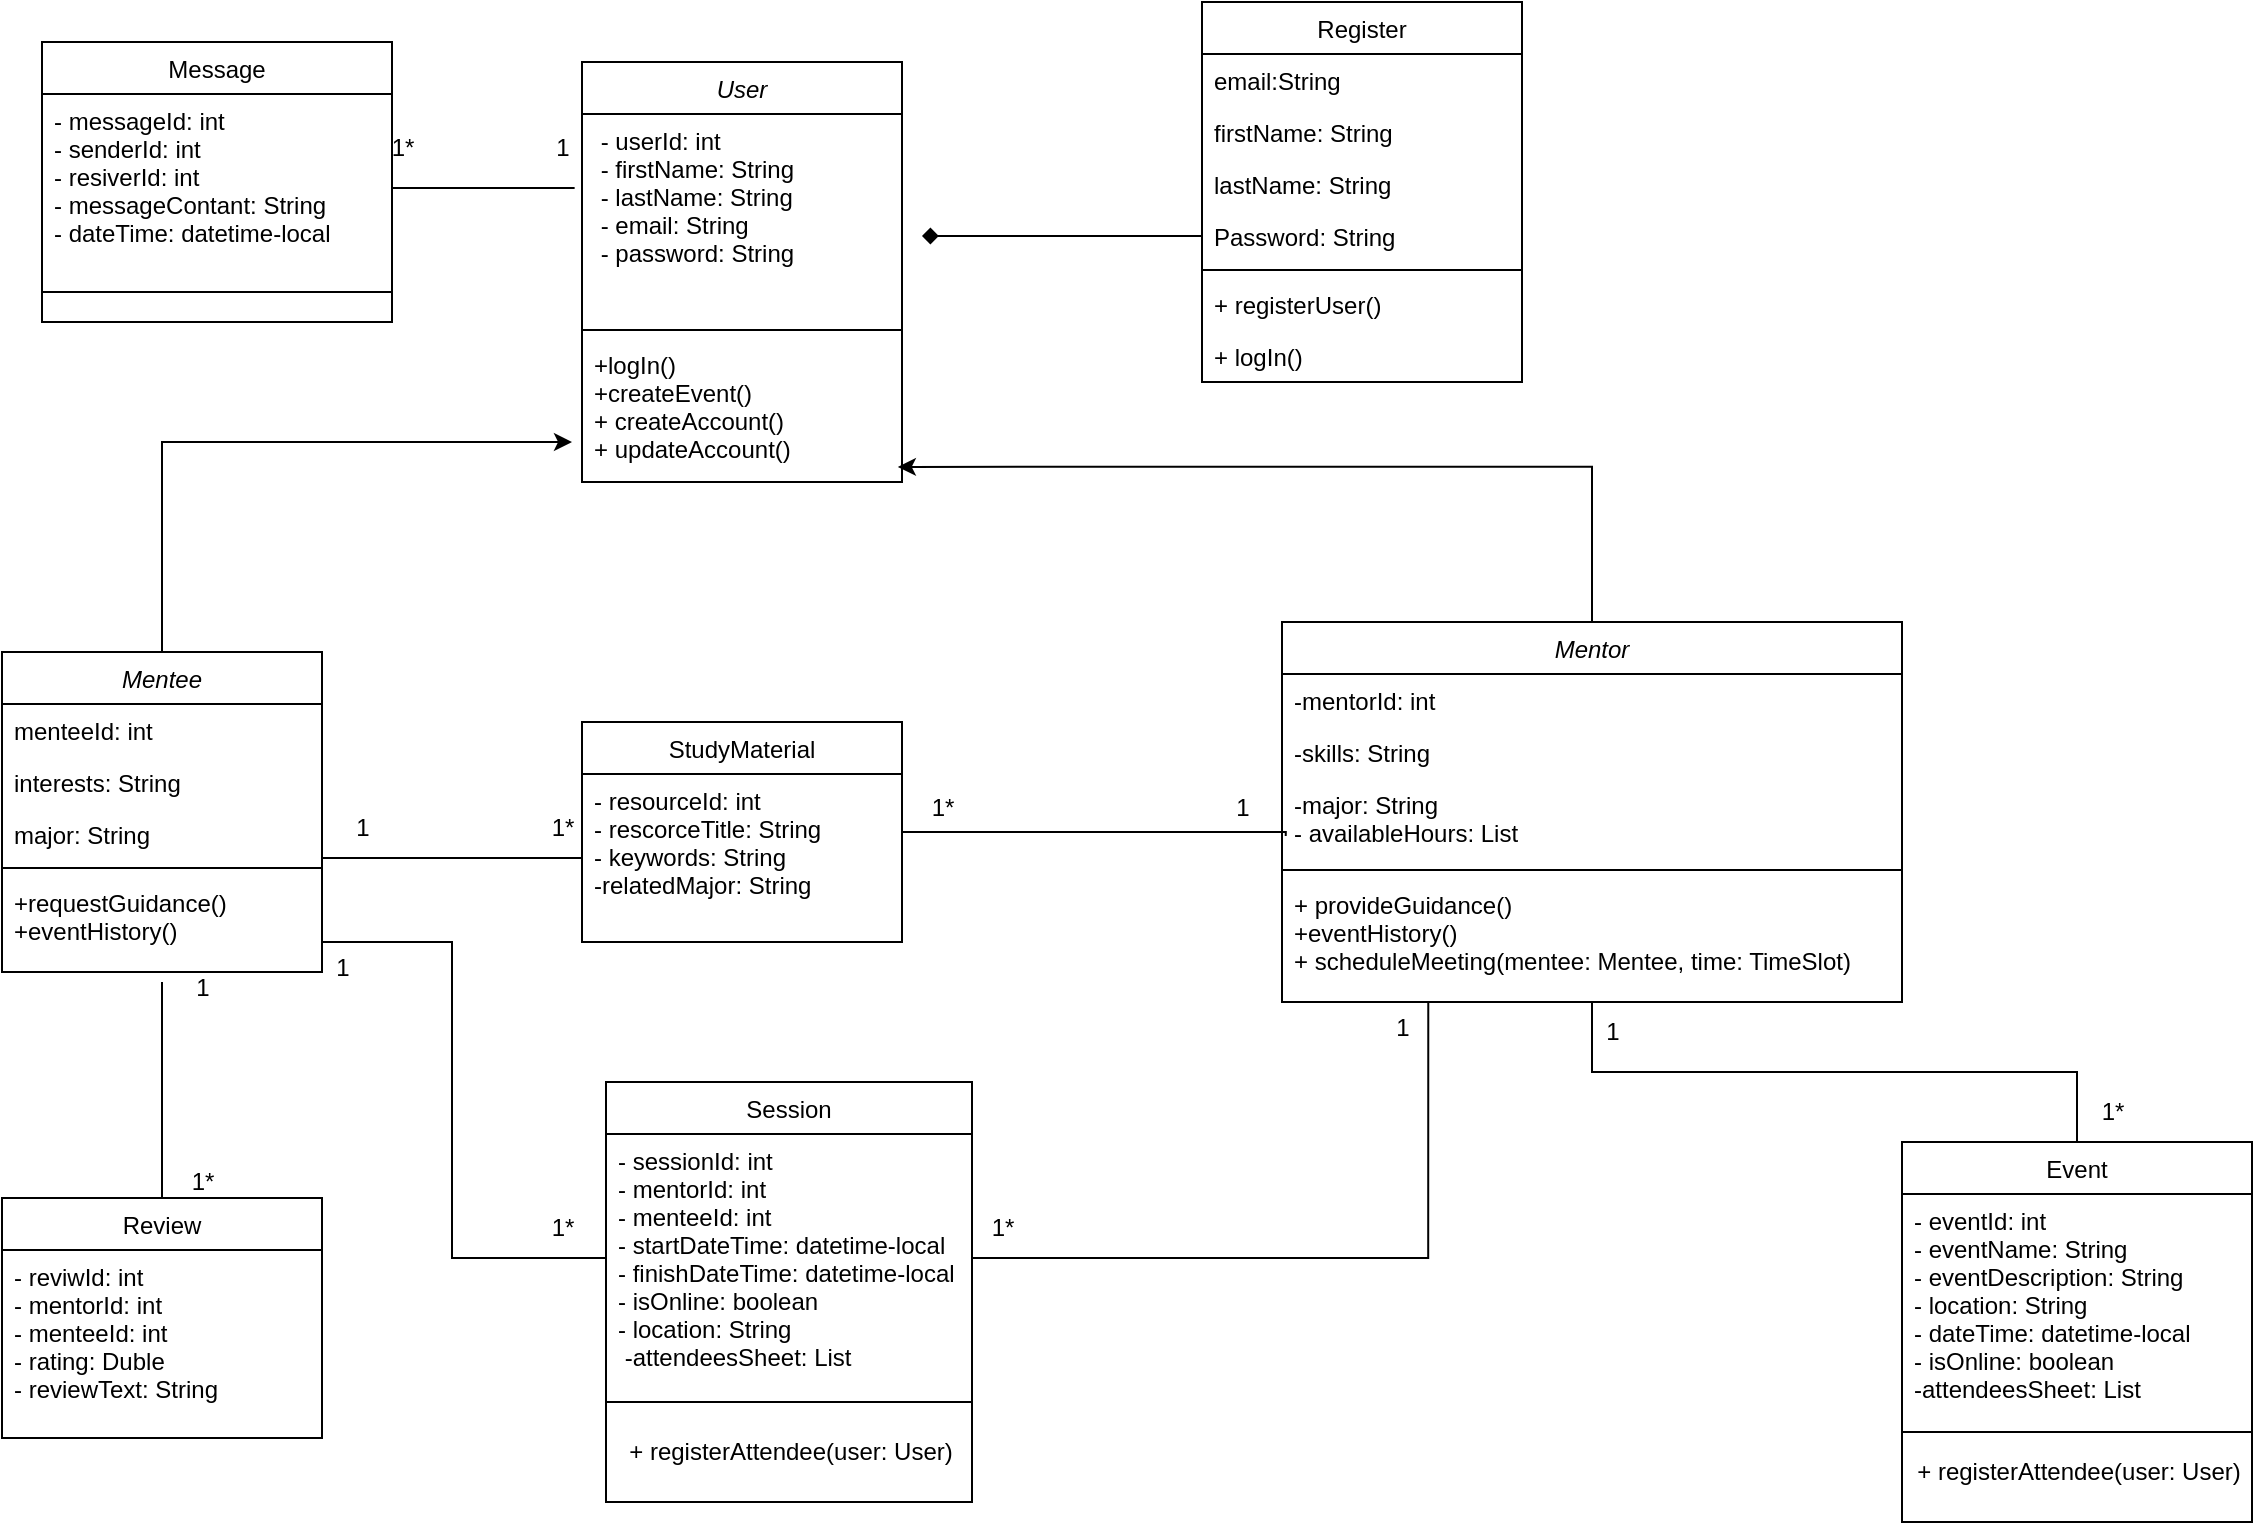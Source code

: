 <mxfile version="24.3.1" type="device">
  <diagram id="C5RBs43oDa-KdzZeNtuy" name="Page-1">
    <mxGraphModel dx="2277" dy="752" grid="1" gridSize="10" guides="1" tooltips="1" connect="1" arrows="1" fold="1" page="1" pageScale="1" pageWidth="827" pageHeight="1169" math="0" shadow="0">
      <root>
        <mxCell id="WIyWlLk6GJQsqaUBKTNV-0" />
        <mxCell id="WIyWlLk6GJQsqaUBKTNV-1" parent="WIyWlLk6GJQsqaUBKTNV-0" />
        <mxCell id="zkfFHV4jXpPFQw0GAbJ--0" value="Mentor" style="swimlane;fontStyle=2;align=center;verticalAlign=top;childLayout=stackLayout;horizontal=1;startSize=26;horizontalStack=0;resizeParent=1;resizeLast=0;collapsible=1;marginBottom=0;rounded=0;shadow=0;strokeWidth=1;" parent="WIyWlLk6GJQsqaUBKTNV-1" vertex="1">
          <mxGeometry x="660" y="320" width="310" height="190" as="geometry">
            <mxRectangle x="230" y="140" width="160" height="26" as="alternateBounds" />
          </mxGeometry>
        </mxCell>
        <mxCell id="zkfFHV4jXpPFQw0GAbJ--1" value="-mentorId: int" style="text;align=left;verticalAlign=top;spacingLeft=4;spacingRight=4;overflow=hidden;rotatable=0;points=[[0,0.5],[1,0.5]];portConstraint=eastwest;" parent="zkfFHV4jXpPFQw0GAbJ--0" vertex="1">
          <mxGeometry y="26" width="310" height="26" as="geometry" />
        </mxCell>
        <mxCell id="zkfFHV4jXpPFQw0GAbJ--2" value="-skills: String" style="text;align=left;verticalAlign=top;spacingLeft=4;spacingRight=4;overflow=hidden;rotatable=0;points=[[0,0.5],[1,0.5]];portConstraint=eastwest;rounded=0;shadow=0;html=0;" parent="zkfFHV4jXpPFQw0GAbJ--0" vertex="1">
          <mxGeometry y="52" width="310" height="26" as="geometry" />
        </mxCell>
        <mxCell id="zkfFHV4jXpPFQw0GAbJ--3" value="-major: String&#xa;- availableHours: List&#xa;" style="text;align=left;verticalAlign=top;spacingLeft=4;spacingRight=4;overflow=hidden;rotatable=0;points=[[0,0.5],[1,0.5]];portConstraint=eastwest;rounded=0;shadow=0;html=0;" parent="zkfFHV4jXpPFQw0GAbJ--0" vertex="1">
          <mxGeometry y="78" width="310" height="42" as="geometry" />
        </mxCell>
        <mxCell id="zkfFHV4jXpPFQw0GAbJ--4" value="" style="line;html=1;strokeWidth=1;align=left;verticalAlign=middle;spacingTop=-1;spacingLeft=3;spacingRight=3;rotatable=0;labelPosition=right;points=[];portConstraint=eastwest;" parent="zkfFHV4jXpPFQw0GAbJ--0" vertex="1">
          <mxGeometry y="120" width="310" height="8" as="geometry" />
        </mxCell>
        <mxCell id="zkfFHV4jXpPFQw0GAbJ--5" value="+ provideGuidance()&#xa;+eventHistory()&#xa;+ scheduleMeeting(mentee: Mentee, time: TimeSlot)&#xa;&#xa;" style="text;align=left;verticalAlign=top;spacingLeft=4;spacingRight=4;overflow=hidden;rotatable=0;points=[[0,0.5],[1,0.5]];portConstraint=eastwest;" parent="zkfFHV4jXpPFQw0GAbJ--0" vertex="1">
          <mxGeometry y="128" width="310" height="62" as="geometry" />
        </mxCell>
        <mxCell id="dmJetfXAtXZ2zUBXgf5U-26" style="edgeStyle=orthogonalEdgeStyle;rounded=0;orthogonalLoop=1;jettySize=auto;html=1;endArrow=none;endFill=0;entryX=0.006;entryY=0.69;entryDx=0;entryDy=0;entryPerimeter=0;" parent="WIyWlLk6GJQsqaUBKTNV-1" source="zkfFHV4jXpPFQw0GAbJ--6" edge="1" target="zkfFHV4jXpPFQw0GAbJ--3">
          <mxGeometry relative="1" as="geometry">
            <mxPoint x="650" y="425" as="targetPoint" />
            <Array as="points">
              <mxPoint x="662" y="425" />
            </Array>
          </mxGeometry>
        </mxCell>
        <mxCell id="zkfFHV4jXpPFQw0GAbJ--6" value="StudyMaterial" style="swimlane;fontStyle=0;align=center;verticalAlign=top;childLayout=stackLayout;horizontal=1;startSize=26;horizontalStack=0;resizeParent=1;resizeLast=0;collapsible=1;marginBottom=0;rounded=0;shadow=0;strokeWidth=1;" parent="WIyWlLk6GJQsqaUBKTNV-1" vertex="1">
          <mxGeometry x="310" y="370" width="160" height="110" as="geometry">
            <mxRectangle x="130" y="380" width="160" height="26" as="alternateBounds" />
          </mxGeometry>
        </mxCell>
        <mxCell id="dmJetfXAtXZ2zUBXgf5U-27" style="edgeStyle=orthogonalEdgeStyle;rounded=0;orthogonalLoop=1;jettySize=auto;html=1;endArrow=none;endFill=0;" parent="zkfFHV4jXpPFQw0GAbJ--6" source="zkfFHV4jXpPFQw0GAbJ--7" edge="1">
          <mxGeometry relative="1" as="geometry">
            <mxPoint x="-130" y="70" as="targetPoint" />
            <Array as="points">
              <mxPoint x="-130" y="68" />
            </Array>
          </mxGeometry>
        </mxCell>
        <mxCell id="zkfFHV4jXpPFQw0GAbJ--7" value="- resourceId: int &#xa;- rescorceTitle: String&#xa;- keywords: String &#xa;-relatedMajor: String" style="text;align=left;verticalAlign=top;spacingLeft=4;spacingRight=4;overflow=hidden;rotatable=0;points=[[0,0.5],[1,0.5]];portConstraint=eastwest;" parent="zkfFHV4jXpPFQw0GAbJ--6" vertex="1">
          <mxGeometry y="26" width="160" height="84" as="geometry" />
        </mxCell>
        <mxCell id="zkfFHV4jXpPFQw0GAbJ--13" value="Event" style="swimlane;fontStyle=0;align=center;verticalAlign=top;childLayout=stackLayout;horizontal=1;startSize=26;horizontalStack=0;resizeParent=1;resizeLast=0;collapsible=1;marginBottom=0;rounded=0;shadow=0;strokeWidth=1;" parent="WIyWlLk6GJQsqaUBKTNV-1" vertex="1">
          <mxGeometry x="970" y="580" width="175" height="190" as="geometry">
            <mxRectangle x="340" y="380" width="170" height="26" as="alternateBounds" />
          </mxGeometry>
        </mxCell>
        <mxCell id="zkfFHV4jXpPFQw0GAbJ--14" value="- eventId: int&#xa;- eventName: String&#xa;- eventDescription: String&#xa;- location: String&#xa;- dateTime: datetime-local&#xa;- isOnline: boolean&#xa;-attendeesSheet: List" style="text;align=left;verticalAlign=top;spacingLeft=4;spacingRight=4;overflow=hidden;rotatable=0;points=[[0,0.5],[1,0.5]];portConstraint=eastwest;" parent="zkfFHV4jXpPFQw0GAbJ--13" vertex="1">
          <mxGeometry y="26" width="175" height="114" as="geometry" />
        </mxCell>
        <mxCell id="zkfFHV4jXpPFQw0GAbJ--15" value="" style="line;html=1;strokeWidth=1;align=left;verticalAlign=middle;spacingTop=-1;spacingLeft=3;spacingRight=3;rotatable=0;labelPosition=right;points=[];portConstraint=eastwest;" parent="zkfFHV4jXpPFQw0GAbJ--13" vertex="1">
          <mxGeometry y="140" width="175" height="10" as="geometry" />
        </mxCell>
        <mxCell id="dmJetfXAtXZ2zUBXgf5U-24" value="+ registerAttendee(user: User)" style="text;html=1;align=center;verticalAlign=middle;resizable=0;points=[];autosize=1;strokeColor=none;fillColor=none;" parent="zkfFHV4jXpPFQw0GAbJ--13" vertex="1">
          <mxGeometry y="150" width="175" height="30" as="geometry" />
        </mxCell>
        <mxCell id="zkfFHV4jXpPFQw0GAbJ--16" value="" style="endArrow=none;endSize=10;endFill=0;shadow=0;strokeWidth=1;rounded=0;curved=0;edgeStyle=elbowEdgeStyle;elbow=vertical;" parent="WIyWlLk6GJQsqaUBKTNV-1" source="zkfFHV4jXpPFQw0GAbJ--13" target="zkfFHV4jXpPFQw0GAbJ--0" edge="1">
          <mxGeometry width="160" relative="1" as="geometry">
            <mxPoint x="210" y="373" as="sourcePoint" />
            <mxPoint x="310" y="271" as="targetPoint" />
          </mxGeometry>
        </mxCell>
        <mxCell id="zkfFHV4jXpPFQw0GAbJ--17" value="Register" style="swimlane;fontStyle=0;align=center;verticalAlign=top;childLayout=stackLayout;horizontal=1;startSize=26;horizontalStack=0;resizeParent=1;resizeLast=0;collapsible=1;marginBottom=0;rounded=0;shadow=0;strokeWidth=1;" parent="WIyWlLk6GJQsqaUBKTNV-1" vertex="1">
          <mxGeometry x="620" y="10" width="160" height="190" as="geometry">
            <mxRectangle x="550" y="140" width="160" height="26" as="alternateBounds" />
          </mxGeometry>
        </mxCell>
        <mxCell id="zkfFHV4jXpPFQw0GAbJ--18" value="email:String" style="text;align=left;verticalAlign=top;spacingLeft=4;spacingRight=4;overflow=hidden;rotatable=0;points=[[0,0.5],[1,0.5]];portConstraint=eastwest;" parent="zkfFHV4jXpPFQw0GAbJ--17" vertex="1">
          <mxGeometry y="26" width="160" height="26" as="geometry" />
        </mxCell>
        <mxCell id="zkfFHV4jXpPFQw0GAbJ--19" value="firstName: String" style="text;align=left;verticalAlign=top;spacingLeft=4;spacingRight=4;overflow=hidden;rotatable=0;points=[[0,0.5],[1,0.5]];portConstraint=eastwest;rounded=0;shadow=0;html=0;" parent="zkfFHV4jXpPFQw0GAbJ--17" vertex="1">
          <mxGeometry y="52" width="160" height="26" as="geometry" />
        </mxCell>
        <mxCell id="zkfFHV4jXpPFQw0GAbJ--22" value="lastName: String" style="text;align=left;verticalAlign=top;spacingLeft=4;spacingRight=4;overflow=hidden;rotatable=0;points=[[0,0.5],[1,0.5]];portConstraint=eastwest;rounded=0;shadow=0;html=0;" parent="zkfFHV4jXpPFQw0GAbJ--17" vertex="1">
          <mxGeometry y="78" width="160" height="26" as="geometry" />
        </mxCell>
        <mxCell id="dmJetfXAtXZ2zUBXgf5U-21" style="edgeStyle=orthogonalEdgeStyle;rounded=0;orthogonalLoop=1;jettySize=auto;html=1;endArrow=diamond;endFill=1;" parent="zkfFHV4jXpPFQw0GAbJ--17" source="zkfFHV4jXpPFQw0GAbJ--20" edge="1">
          <mxGeometry relative="1" as="geometry">
            <mxPoint x="-140" y="117" as="targetPoint" />
          </mxGeometry>
        </mxCell>
        <mxCell id="zkfFHV4jXpPFQw0GAbJ--20" value="Password: String" style="text;align=left;verticalAlign=top;spacingLeft=4;spacingRight=4;overflow=hidden;rotatable=0;points=[[0,0.5],[1,0.5]];portConstraint=eastwest;rounded=0;shadow=0;html=0;" parent="zkfFHV4jXpPFQw0GAbJ--17" vertex="1">
          <mxGeometry y="104" width="160" height="26" as="geometry" />
        </mxCell>
        <mxCell id="zkfFHV4jXpPFQw0GAbJ--23" value="" style="line;html=1;strokeWidth=1;align=left;verticalAlign=middle;spacingTop=-1;spacingLeft=3;spacingRight=3;rotatable=0;labelPosition=right;points=[];portConstraint=eastwest;" parent="zkfFHV4jXpPFQw0GAbJ--17" vertex="1">
          <mxGeometry y="130" width="160" height="8" as="geometry" />
        </mxCell>
        <mxCell id="zkfFHV4jXpPFQw0GAbJ--24" value="+ registerUser()" style="text;align=left;verticalAlign=top;spacingLeft=4;spacingRight=4;overflow=hidden;rotatable=0;points=[[0,0.5],[1,0.5]];portConstraint=eastwest;" parent="zkfFHV4jXpPFQw0GAbJ--17" vertex="1">
          <mxGeometry y="138" width="160" height="26" as="geometry" />
        </mxCell>
        <mxCell id="zkfFHV4jXpPFQw0GAbJ--25" value="+ logIn()" style="text;align=left;verticalAlign=top;spacingLeft=4;spacingRight=4;overflow=hidden;rotatable=0;points=[[0,0.5],[1,0.5]];portConstraint=eastwest;" parent="zkfFHV4jXpPFQw0GAbJ--17" vertex="1">
          <mxGeometry y="164" width="160" height="26" as="geometry" />
        </mxCell>
        <mxCell id="dmJetfXAtXZ2zUBXgf5U-2" value="Mentee" style="swimlane;fontStyle=2;align=center;verticalAlign=top;childLayout=stackLayout;horizontal=1;startSize=26;horizontalStack=0;resizeParent=1;resizeLast=0;collapsible=1;marginBottom=0;rounded=0;shadow=0;strokeWidth=1;" parent="WIyWlLk6GJQsqaUBKTNV-1" vertex="1">
          <mxGeometry x="20" y="335" width="160" height="160" as="geometry">
            <mxRectangle x="230" y="140" width="160" height="26" as="alternateBounds" />
          </mxGeometry>
        </mxCell>
        <mxCell id="dmJetfXAtXZ2zUBXgf5U-3" value="menteeId: int" style="text;align=left;verticalAlign=top;spacingLeft=4;spacingRight=4;overflow=hidden;rotatable=0;points=[[0,0.5],[1,0.5]];portConstraint=eastwest;" parent="dmJetfXAtXZ2zUBXgf5U-2" vertex="1">
          <mxGeometry y="26" width="160" height="26" as="geometry" />
        </mxCell>
        <mxCell id="dmJetfXAtXZ2zUBXgf5U-4" value="interests: String" style="text;align=left;verticalAlign=top;spacingLeft=4;spacingRight=4;overflow=hidden;rotatable=0;points=[[0,0.5],[1,0.5]];portConstraint=eastwest;rounded=0;shadow=0;html=0;" parent="dmJetfXAtXZ2zUBXgf5U-2" vertex="1">
          <mxGeometry y="52" width="160" height="26" as="geometry" />
        </mxCell>
        <mxCell id="dmJetfXAtXZ2zUBXgf5U-5" value="major: String" style="text;align=left;verticalAlign=top;spacingLeft=4;spacingRight=4;overflow=hidden;rotatable=0;points=[[0,0.5],[1,0.5]];portConstraint=eastwest;rounded=0;shadow=0;html=0;" parent="dmJetfXAtXZ2zUBXgf5U-2" vertex="1">
          <mxGeometry y="78" width="160" height="26" as="geometry" />
        </mxCell>
        <mxCell id="dmJetfXAtXZ2zUBXgf5U-6" value="" style="line;html=1;strokeWidth=1;align=left;verticalAlign=middle;spacingTop=-1;spacingLeft=3;spacingRight=3;rotatable=0;labelPosition=right;points=[];portConstraint=eastwest;" parent="dmJetfXAtXZ2zUBXgf5U-2" vertex="1">
          <mxGeometry y="104" width="160" height="8" as="geometry" />
        </mxCell>
        <mxCell id="dmJetfXAtXZ2zUBXgf5U-7" value="+requestGuidance()&#xa;+eventHistory()&#xa;" style="text;align=left;verticalAlign=top;spacingLeft=4;spacingRight=4;overflow=hidden;rotatable=0;points=[[0,0.5],[1,0.5]];portConstraint=eastwest;" parent="dmJetfXAtXZ2zUBXgf5U-2" vertex="1">
          <mxGeometry y="112" width="160" height="48" as="geometry" />
        </mxCell>
        <mxCell id="dmJetfXAtXZ2zUBXgf5U-8" value="User" style="swimlane;fontStyle=2;align=center;verticalAlign=top;childLayout=stackLayout;horizontal=1;startSize=26;horizontalStack=0;resizeParent=1;resizeLast=0;collapsible=1;marginBottom=0;rounded=0;shadow=0;strokeWidth=1;" parent="WIyWlLk6GJQsqaUBKTNV-1" vertex="1">
          <mxGeometry x="310" y="40" width="160" height="210" as="geometry">
            <mxRectangle x="230" y="140" width="160" height="26" as="alternateBounds" />
          </mxGeometry>
        </mxCell>
        <mxCell id="dmJetfXAtXZ2zUBXgf5U-11" value=" - userId: int                           |&#xa; - firstName: String&#xa; - lastName: String  &#xa; - email: String &#xa; - password: String         " style="text;align=left;verticalAlign=top;spacingLeft=4;spacingRight=4;overflow=hidden;rotatable=0;points=[[0,0.5],[1,0.5]];portConstraint=eastwest;rounded=0;shadow=0;html=0;" parent="dmJetfXAtXZ2zUBXgf5U-8" vertex="1">
          <mxGeometry y="26" width="160" height="104" as="geometry" />
        </mxCell>
        <mxCell id="dmJetfXAtXZ2zUBXgf5U-12" value="" style="line;html=1;strokeWidth=1;align=left;verticalAlign=middle;spacingTop=-1;spacingLeft=3;spacingRight=3;rotatable=0;labelPosition=right;points=[];portConstraint=eastwest;" parent="dmJetfXAtXZ2zUBXgf5U-8" vertex="1">
          <mxGeometry y="130" width="160" height="8" as="geometry" />
        </mxCell>
        <mxCell id="dmJetfXAtXZ2zUBXgf5U-13" value="+logIn()&#xa;+createEvent()&#xa;+ createAccount() &#xa;+ updateAccount()" style="text;align=left;verticalAlign=top;spacingLeft=4;spacingRight=4;overflow=hidden;rotatable=0;points=[[0,0.5],[1,0.5]];portConstraint=eastwest;" parent="dmJetfXAtXZ2zUBXgf5U-8" vertex="1">
          <mxGeometry y="138" width="160" height="72" as="geometry" />
        </mxCell>
        <mxCell id="dmJetfXAtXZ2zUBXgf5U-14" style="edgeStyle=orthogonalEdgeStyle;rounded=0;orthogonalLoop=1;jettySize=auto;html=1;" parent="WIyWlLk6GJQsqaUBKTNV-1" source="dmJetfXAtXZ2zUBXgf5U-2" edge="1">
          <mxGeometry relative="1" as="geometry">
            <mxPoint x="305" y="230" as="targetPoint" />
            <Array as="points">
              <mxPoint x="100" y="230" />
              <mxPoint x="305" y="230" />
            </Array>
          </mxGeometry>
        </mxCell>
        <mxCell id="dmJetfXAtXZ2zUBXgf5U-15" style="edgeStyle=orthogonalEdgeStyle;rounded=0;orthogonalLoop=1;jettySize=auto;html=1;entryX=0.987;entryY=0.895;entryDx=0;entryDy=0;entryPerimeter=0;" parent="WIyWlLk6GJQsqaUBKTNV-1" source="zkfFHV4jXpPFQw0GAbJ--0" target="dmJetfXAtXZ2zUBXgf5U-13" edge="1">
          <mxGeometry relative="1" as="geometry" />
        </mxCell>
        <mxCell id="dmJetfXAtXZ2zUBXgf5U-22" value="1" style="text;html=1;align=center;verticalAlign=middle;resizable=0;points=[];autosize=1;strokeColor=none;fillColor=none;" parent="WIyWlLk6GJQsqaUBKTNV-1" vertex="1">
          <mxGeometry x="810" y="510" width="30" height="30" as="geometry" />
        </mxCell>
        <mxCell id="dmJetfXAtXZ2zUBXgf5U-23" value="1*" style="text;html=1;align=center;verticalAlign=middle;resizable=0;points=[];autosize=1;strokeColor=none;fillColor=none;" parent="WIyWlLk6GJQsqaUBKTNV-1" vertex="1">
          <mxGeometry x="1060" y="550" width="30" height="30" as="geometry" />
        </mxCell>
        <mxCell id="dmJetfXAtXZ2zUBXgf5U-28" value="1" style="text;html=1;align=center;verticalAlign=middle;resizable=0;points=[];autosize=1;strokeColor=none;fillColor=none;" parent="WIyWlLk6GJQsqaUBKTNV-1" vertex="1">
          <mxGeometry x="625" y="398" width="30" height="30" as="geometry" />
        </mxCell>
        <mxCell id="dmJetfXAtXZ2zUBXgf5U-29" value="1*" style="text;html=1;align=center;verticalAlign=middle;resizable=0;points=[];autosize=1;strokeColor=none;fillColor=none;" parent="WIyWlLk6GJQsqaUBKTNV-1" vertex="1">
          <mxGeometry x="475" y="398" width="30" height="30" as="geometry" />
        </mxCell>
        <mxCell id="dmJetfXAtXZ2zUBXgf5U-30" value="1*" style="text;html=1;align=center;verticalAlign=middle;resizable=0;points=[];autosize=1;strokeColor=none;fillColor=none;" parent="WIyWlLk6GJQsqaUBKTNV-1" vertex="1">
          <mxGeometry x="285" y="408" width="30" height="30" as="geometry" />
        </mxCell>
        <mxCell id="dmJetfXAtXZ2zUBXgf5U-31" value="1" style="text;html=1;align=center;verticalAlign=middle;resizable=0;points=[];autosize=1;strokeColor=none;fillColor=none;" parent="WIyWlLk6GJQsqaUBKTNV-1" vertex="1">
          <mxGeometry x="185" y="408" width="30" height="30" as="geometry" />
        </mxCell>
        <mxCell id="zRDQg_2SK0Ayg2dqbCak-0" value="Message" style="swimlane;fontStyle=0;align=center;verticalAlign=top;childLayout=stackLayout;horizontal=1;startSize=26;horizontalStack=0;resizeParent=1;resizeLast=0;collapsible=1;marginBottom=0;rounded=0;shadow=0;strokeWidth=1;" vertex="1" parent="WIyWlLk6GJQsqaUBKTNV-1">
          <mxGeometry x="40" y="30" width="175" height="140" as="geometry">
            <mxRectangle x="340" y="380" width="170" height="26" as="alternateBounds" />
          </mxGeometry>
        </mxCell>
        <mxCell id="zRDQg_2SK0Ayg2dqbCak-1" value="- messageId: int&#xa;- senderId: int&#xa;- resiverId: int&#xa;- messageContant: String&#xa;- dateTime: datetime-local&#xa;" style="text;align=left;verticalAlign=top;spacingLeft=4;spacingRight=4;overflow=hidden;rotatable=0;points=[[0,0.5],[1,0.5]];portConstraint=eastwest;" vertex="1" parent="zRDQg_2SK0Ayg2dqbCak-0">
          <mxGeometry y="26" width="175" height="94" as="geometry" />
        </mxCell>
        <mxCell id="zRDQg_2SK0Ayg2dqbCak-2" value="" style="line;html=1;strokeWidth=1;align=left;verticalAlign=middle;spacingTop=-1;spacingLeft=3;spacingRight=3;rotatable=0;labelPosition=right;points=[];portConstraint=eastwest;" vertex="1" parent="zRDQg_2SK0Ayg2dqbCak-0">
          <mxGeometry y="120" width="175" height="10" as="geometry" />
        </mxCell>
        <mxCell id="zRDQg_2SK0Ayg2dqbCak-4" style="edgeStyle=orthogonalEdgeStyle;rounded=0;orthogonalLoop=1;jettySize=auto;html=1;entryX=-0.023;entryY=0.356;entryDx=0;entryDy=0;entryPerimeter=0;endArrow=none;endFill=0;" edge="1" parent="WIyWlLk6GJQsqaUBKTNV-1" source="zRDQg_2SK0Ayg2dqbCak-1" target="dmJetfXAtXZ2zUBXgf5U-11">
          <mxGeometry relative="1" as="geometry" />
        </mxCell>
        <mxCell id="zRDQg_2SK0Ayg2dqbCak-5" value="1" style="text;html=1;align=center;verticalAlign=middle;resizable=0;points=[];autosize=1;strokeColor=none;fillColor=none;" vertex="1" parent="WIyWlLk6GJQsqaUBKTNV-1">
          <mxGeometry x="285" y="68" width="30" height="30" as="geometry" />
        </mxCell>
        <mxCell id="zRDQg_2SK0Ayg2dqbCak-6" value="1*" style="text;html=1;align=center;verticalAlign=middle;resizable=0;points=[];autosize=1;strokeColor=none;fillColor=none;" vertex="1" parent="WIyWlLk6GJQsqaUBKTNV-1">
          <mxGeometry x="205" y="68" width="30" height="30" as="geometry" />
        </mxCell>
        <mxCell id="zRDQg_2SK0Ayg2dqbCak-7" value=" Session " style="swimlane;fontStyle=0;align=center;verticalAlign=top;childLayout=stackLayout;horizontal=1;startSize=26;horizontalStack=0;resizeParent=1;resizeLast=0;collapsible=1;marginBottom=0;rounded=0;shadow=0;strokeWidth=1;" vertex="1" parent="WIyWlLk6GJQsqaUBKTNV-1">
          <mxGeometry x="322" y="550" width="183" height="210" as="geometry">
            <mxRectangle x="340" y="380" width="170" height="26" as="alternateBounds" />
          </mxGeometry>
        </mxCell>
        <mxCell id="zRDQg_2SK0Ayg2dqbCak-8" value="- sessionId: int&#xa;- mentorId: int&#xa;- menteeId: int&#xa;- startDateTime: datetime-local&#xa;- finishDateTime: datetime-local&#xa;- isOnline: boolean&#xa;- location: String&#xa; -attendeesSheet: List&#xa;&#xa;&#xa;" style="text;align=left;verticalAlign=top;spacingLeft=4;spacingRight=4;overflow=hidden;rotatable=0;points=[[0,0.5],[1,0.5]];portConstraint=eastwest;" vertex="1" parent="zRDQg_2SK0Ayg2dqbCak-7">
          <mxGeometry y="26" width="183" height="124" as="geometry" />
        </mxCell>
        <mxCell id="zRDQg_2SK0Ayg2dqbCak-9" value="" style="line;html=1;strokeWidth=1;align=left;verticalAlign=middle;spacingTop=-1;spacingLeft=3;spacingRight=3;rotatable=0;labelPosition=right;points=[];portConstraint=eastwest;" vertex="1" parent="zRDQg_2SK0Ayg2dqbCak-7">
          <mxGeometry y="150" width="183" height="20" as="geometry" />
        </mxCell>
        <mxCell id="zRDQg_2SK0Ayg2dqbCak-10" value="+ registerAttendee(user: User)" style="text;html=1;align=center;verticalAlign=middle;resizable=0;points=[];autosize=1;strokeColor=none;fillColor=none;" vertex="1" parent="zRDQg_2SK0Ayg2dqbCak-7">
          <mxGeometry y="170" width="183" height="30" as="geometry" />
        </mxCell>
        <mxCell id="zRDQg_2SK0Ayg2dqbCak-12" value="1" style="text;html=1;align=center;verticalAlign=middle;resizable=0;points=[];autosize=1;strokeColor=none;fillColor=none;" vertex="1" parent="WIyWlLk6GJQsqaUBKTNV-1">
          <mxGeometry x="705" y="508" width="30" height="30" as="geometry" />
        </mxCell>
        <mxCell id="zRDQg_2SK0Ayg2dqbCak-13" value="1*" style="text;html=1;align=center;verticalAlign=middle;resizable=0;points=[];autosize=1;strokeColor=none;fillColor=none;" vertex="1" parent="WIyWlLk6GJQsqaUBKTNV-1">
          <mxGeometry x="505" y="608" width="30" height="30" as="geometry" />
        </mxCell>
        <mxCell id="zRDQg_2SK0Ayg2dqbCak-14" style="edgeStyle=orthogonalEdgeStyle;rounded=0;orthogonalLoop=1;jettySize=auto;html=1;endArrow=none;endFill=0;" edge="1" parent="WIyWlLk6GJQsqaUBKTNV-1" source="zRDQg_2SK0Ayg2dqbCak-8">
          <mxGeometry relative="1" as="geometry">
            <mxPoint x="180" y="480" as="targetPoint" />
            <Array as="points">
              <mxPoint x="245" y="638" />
              <mxPoint x="245" y="480" />
            </Array>
          </mxGeometry>
        </mxCell>
        <mxCell id="zRDQg_2SK0Ayg2dqbCak-11" style="edgeStyle=orthogonalEdgeStyle;rounded=0;orthogonalLoop=1;jettySize=auto;html=1;endArrow=none;endFill=0;entryX=0.938;entryY=0.062;entryDx=0;entryDy=0;entryPerimeter=0;" edge="1" parent="WIyWlLk6GJQsqaUBKTNV-1" source="zRDQg_2SK0Ayg2dqbCak-8" target="zRDQg_2SK0Ayg2dqbCak-12">
          <mxGeometry relative="1" as="geometry">
            <mxPoint x="730" y="520" as="targetPoint" />
          </mxGeometry>
        </mxCell>
        <mxCell id="zRDQg_2SK0Ayg2dqbCak-15" value="1*" style="text;html=1;align=center;verticalAlign=middle;resizable=0;points=[];autosize=1;strokeColor=none;fillColor=none;" vertex="1" parent="WIyWlLk6GJQsqaUBKTNV-1">
          <mxGeometry x="285" y="608" width="30" height="30" as="geometry" />
        </mxCell>
        <mxCell id="zRDQg_2SK0Ayg2dqbCak-16" value="1" style="text;html=1;align=center;verticalAlign=middle;resizable=0;points=[];autosize=1;strokeColor=none;fillColor=none;" vertex="1" parent="WIyWlLk6GJQsqaUBKTNV-1">
          <mxGeometry x="175" y="478" width="30" height="30" as="geometry" />
        </mxCell>
        <mxCell id="zRDQg_2SK0Ayg2dqbCak-20" style="edgeStyle=orthogonalEdgeStyle;rounded=0;orthogonalLoop=1;jettySize=auto;html=1;endArrow=none;endFill=0;" edge="1" parent="WIyWlLk6GJQsqaUBKTNV-1" source="zRDQg_2SK0Ayg2dqbCak-17">
          <mxGeometry relative="1" as="geometry">
            <mxPoint x="100" y="500" as="targetPoint" />
          </mxGeometry>
        </mxCell>
        <mxCell id="zRDQg_2SK0Ayg2dqbCak-17" value="Review" style="swimlane;fontStyle=0;align=center;verticalAlign=top;childLayout=stackLayout;horizontal=1;startSize=26;horizontalStack=0;resizeParent=1;resizeLast=0;collapsible=1;marginBottom=0;rounded=0;shadow=0;strokeWidth=1;" vertex="1" parent="WIyWlLk6GJQsqaUBKTNV-1">
          <mxGeometry x="20" y="608" width="160" height="120" as="geometry">
            <mxRectangle x="130" y="380" width="160" height="26" as="alternateBounds" />
          </mxGeometry>
        </mxCell>
        <mxCell id="zRDQg_2SK0Ayg2dqbCak-19" value="- reviwId: int &#xa;- mentorId: int&#xa;- menteeId: int&#xa;- rating: Duble&#xa;- reviewText: String &#xa;" style="text;align=left;verticalAlign=top;spacingLeft=4;spacingRight=4;overflow=hidden;rotatable=0;points=[[0,0.5],[1,0.5]];portConstraint=eastwest;" vertex="1" parent="zRDQg_2SK0Ayg2dqbCak-17">
          <mxGeometry y="26" width="160" height="84" as="geometry" />
        </mxCell>
        <mxCell id="zRDQg_2SK0Ayg2dqbCak-21" value="1" style="text;html=1;align=center;verticalAlign=middle;resizable=0;points=[];autosize=1;strokeColor=none;fillColor=none;" vertex="1" parent="WIyWlLk6GJQsqaUBKTNV-1">
          <mxGeometry x="105" y="488" width="30" height="30" as="geometry" />
        </mxCell>
        <mxCell id="zRDQg_2SK0Ayg2dqbCak-22" value="1*" style="text;html=1;align=center;verticalAlign=middle;resizable=0;points=[];autosize=1;strokeColor=none;fillColor=none;" vertex="1" parent="WIyWlLk6GJQsqaUBKTNV-1">
          <mxGeometry x="105" y="585" width="30" height="30" as="geometry" />
        </mxCell>
      </root>
    </mxGraphModel>
  </diagram>
</mxfile>
